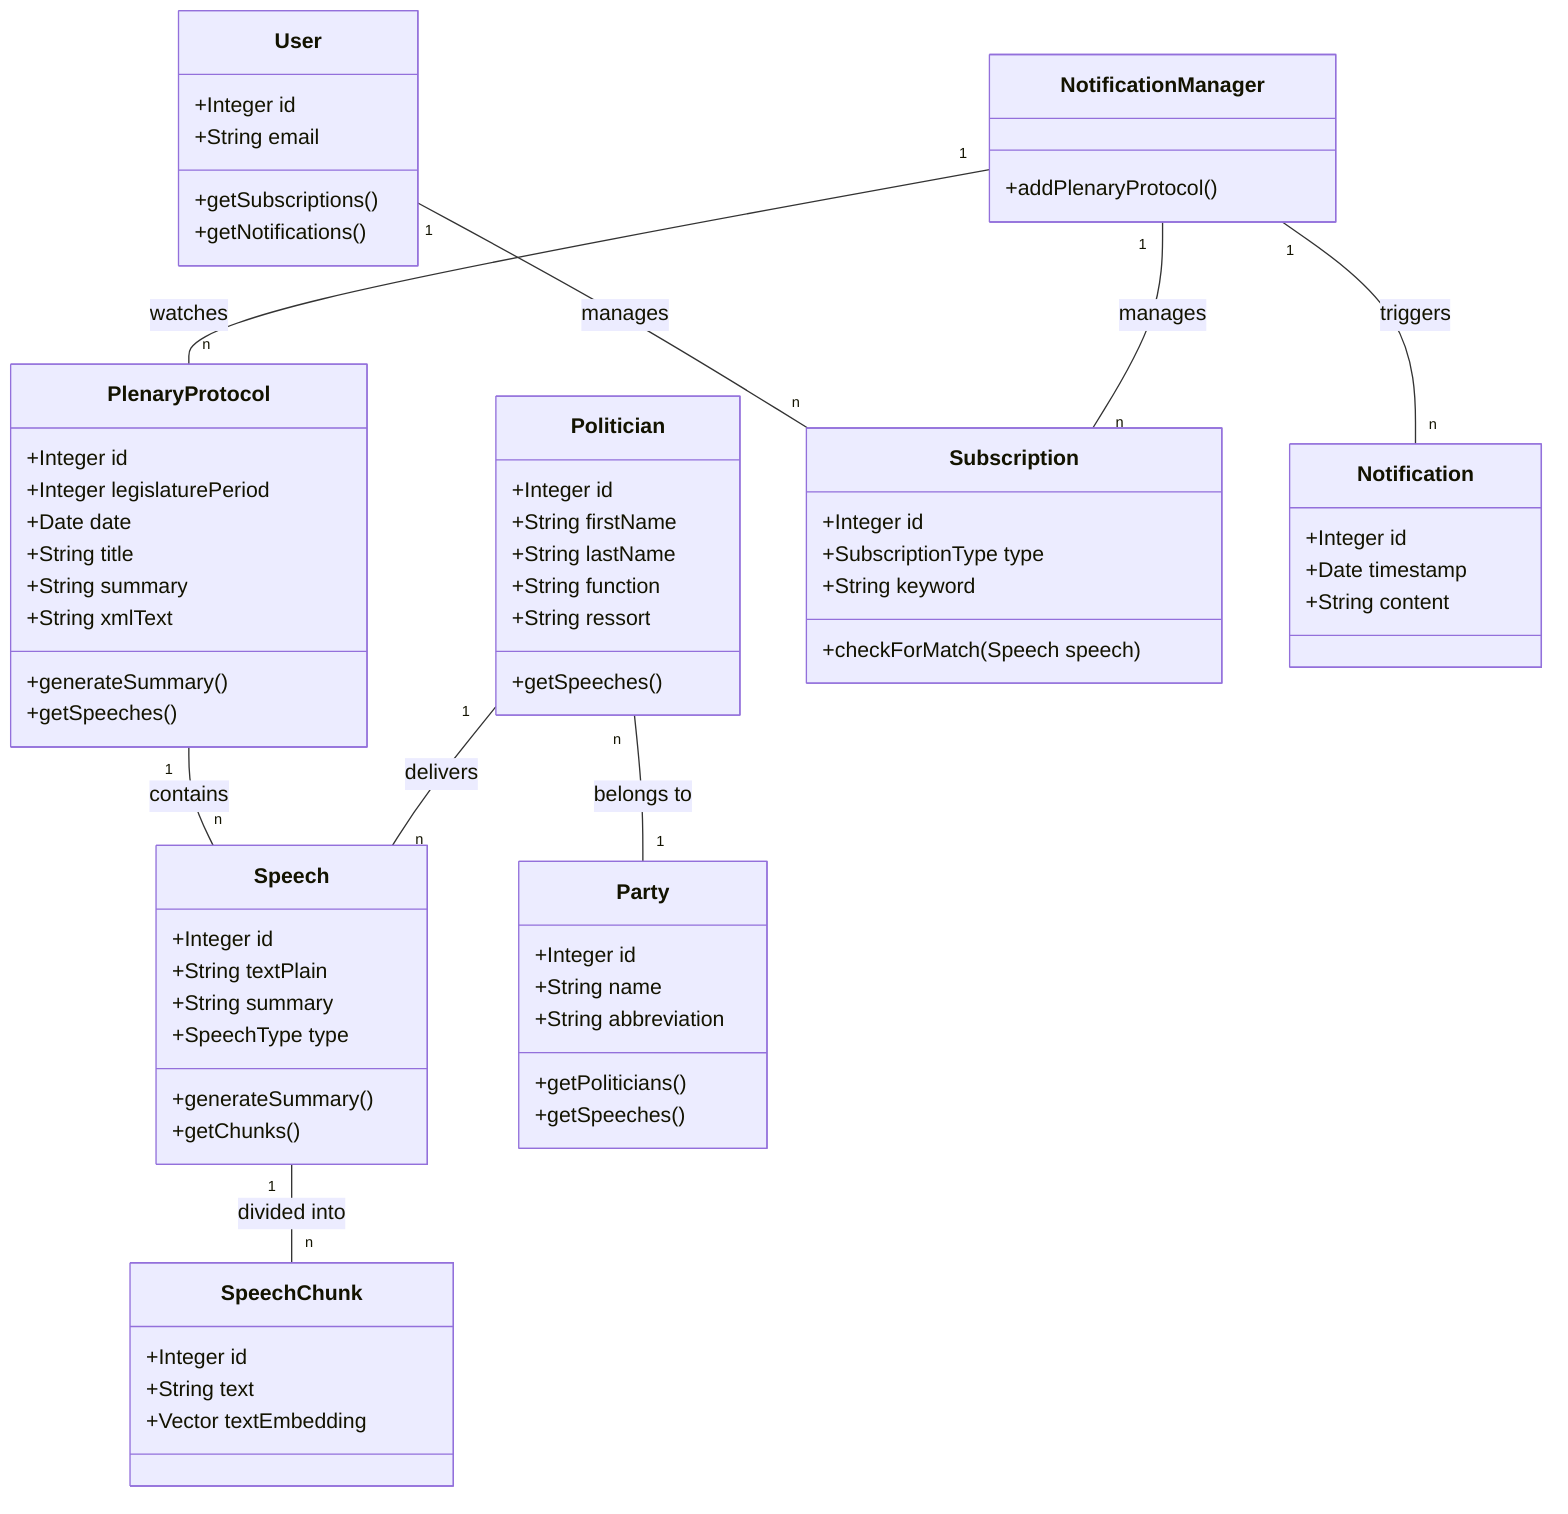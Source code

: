 classDiagram
    class PlenaryProtocol {
        +Integer id
        +Integer legislaturePeriod
        +Date date
        +String title
        +String summary
        +String xmlText
        +generateSummary()
        +getSpeeches()
    }

    class Speech {
        +Integer id
        +String textPlain
        +String summary
        +SpeechType type
        +generateSummary()
        +getChunks()
    }

    class SpeechChunk {
        +Integer id
        +String text
        +Vector textEmbedding
    }

    class Politician {
        +Integer id
        +String firstName
        +String lastName
        +String function
        +String ressort
        +getSpeeches()
    }

    class Party {
        +Integer id
        +String name
        +String abbreviation
        +getPoliticians()
        +getSpeeches()
    }

    class User {
        +Integer id
        +String email
        +getSubscriptions()
        +getNotifications()
    }

    class NotificationManager {
        +addPlenaryProtocol()
    }

    class Subscription {
        +Integer id
        +SubscriptionType type
        +String keyword
        +checkForMatch(Speech speech)
    }

    class Notification {
        +Integer id
        +Date timestamp
        +String content
    }

    PlenaryProtocol "1" -- "n" Speech : contains
    Speech "1" -- "n" SpeechChunk : divided into
    Politician "1" -- "n" Speech : delivers
    Politician "n" -- "1" Party : belongs to
    User "1" -- "n" Subscription : manages
    NotificationManager "1" -- "n" PlenaryProtocol : watches
    NotificationManager "1" -- "n" Subscription : manages
    NotificationManager "1" -- "n" Notification : triggers